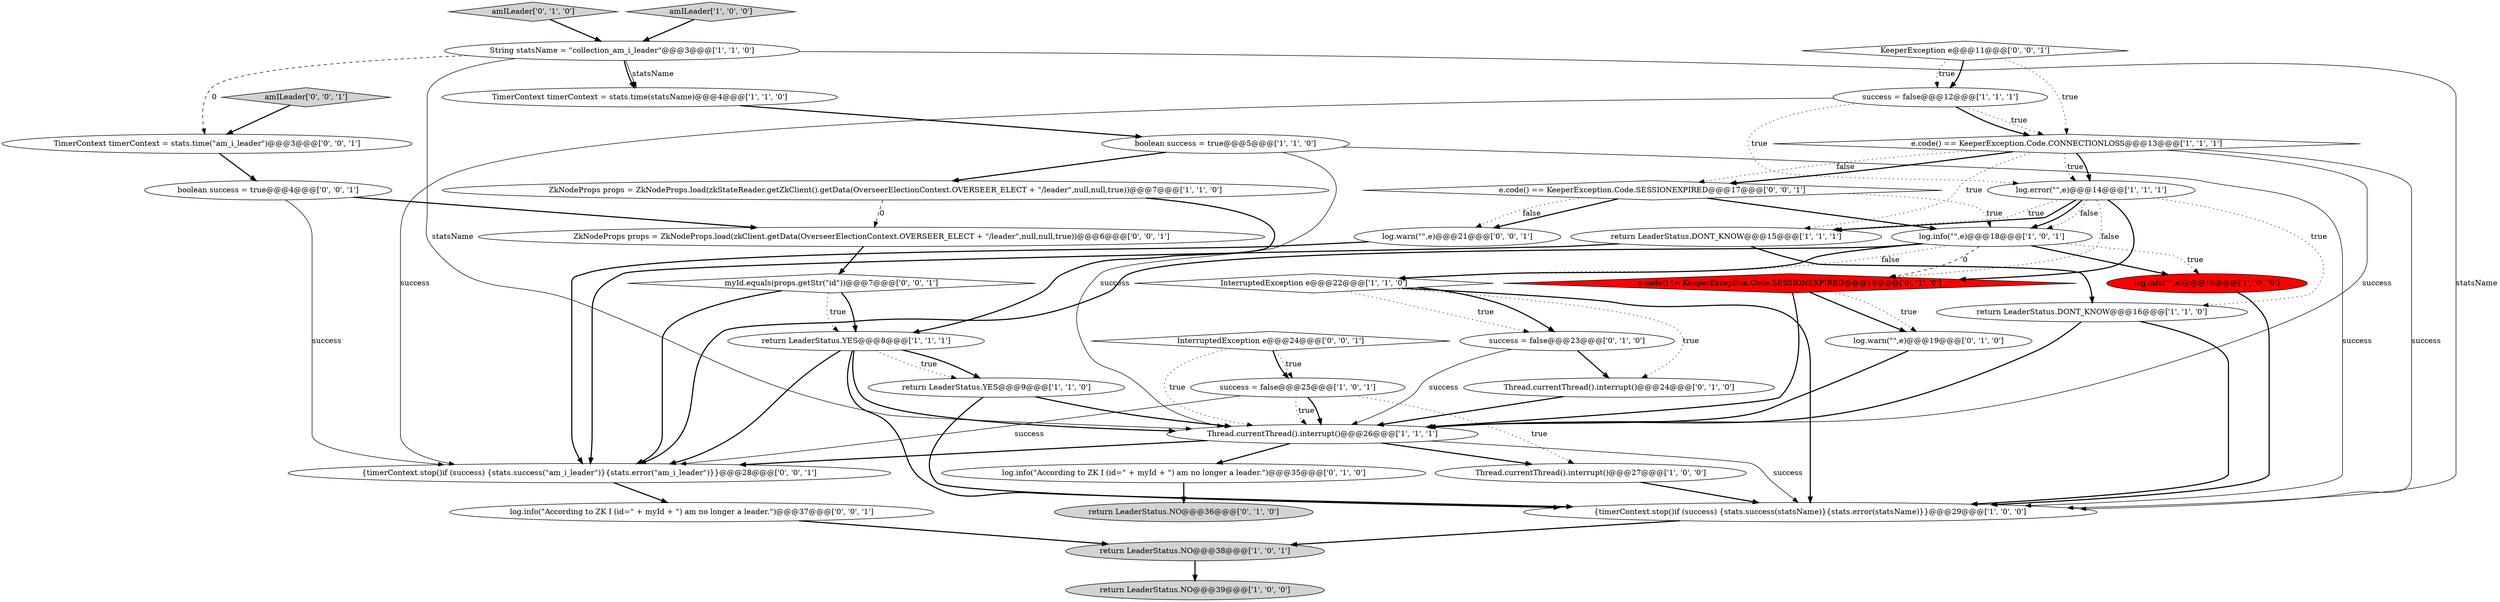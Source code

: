 digraph {
29 [style = filled, label = "log.info(\"According to ZK I (id=\" + myId + \") am no longer a leader.\")@@@37@@@['0', '0', '1']", fillcolor = white, shape = ellipse image = "AAA0AAABBB3BBB"];
10 [style = filled, label = "log.error(\"\",e)@@@14@@@['1', '1', '1']", fillcolor = white, shape = ellipse image = "AAA0AAABBB1BBB"];
7 [style = filled, label = "return LeaderStatus.YES@@@8@@@['1', '1', '1']", fillcolor = white, shape = ellipse image = "AAA0AAABBB1BBB"];
26 [style = filled, label = "Thread.currentThread().interrupt()@@@24@@@['0', '1', '0']", fillcolor = white, shape = ellipse image = "AAA0AAABBB2BBB"];
27 [style = filled, label = "amILeader['0', '1', '0']", fillcolor = lightgray, shape = diamond image = "AAA0AAABBB2BBB"];
28 [style = filled, label = "e.code() == KeeperException.Code.SESSIONEXPIRED@@@17@@@['0', '0', '1']", fillcolor = white, shape = diamond image = "AAA0AAABBB3BBB"];
8 [style = filled, label = "return LeaderStatus.DONT_KNOW@@@15@@@['1', '1', '1']", fillcolor = white, shape = ellipse image = "AAA0AAABBB1BBB"];
22 [style = filled, label = "log.info(\"According to ZK I (id=\" + myId + \") am no longer a leader.\")@@@35@@@['0', '1', '0']", fillcolor = white, shape = ellipse image = "AAA0AAABBB2BBB"];
2 [style = filled, label = "return LeaderStatus.NO@@@39@@@['1', '0', '0']", fillcolor = lightgray, shape = ellipse image = "AAA0AAABBB1BBB"];
23 [style = filled, label = "success = false@@@23@@@['0', '1', '0']", fillcolor = white, shape = ellipse image = "AAA0AAABBB2BBB"];
30 [style = filled, label = "ZkNodeProps props = ZkNodeProps.load(zkClient.getData(OverseerElectionContext.OVERSEER_ELECT + \"/leader\",null,null,true))@@@6@@@['0', '0', '1']", fillcolor = white, shape = ellipse image = "AAA0AAABBB3BBB"];
31 [style = filled, label = "TimerContext timerContext = stats.time(\"am_i_leader\")@@@3@@@['0', '0', '1']", fillcolor = white, shape = ellipse image = "AAA0AAABBB3BBB"];
5 [style = filled, label = "log.info(\"\",e)@@@19@@@['1', '0', '0']", fillcolor = red, shape = ellipse image = "AAA1AAABBB1BBB"];
34 [style = filled, label = "log.warn(\"\",e)@@@21@@@['0', '0', '1']", fillcolor = white, shape = ellipse image = "AAA0AAABBB3BBB"];
14 [style = filled, label = "ZkNodeProps props = ZkNodeProps.load(zkStateReader.getZkClient().getData(OverseerElectionContext.OVERSEER_ELECT + \"/leader\",null,null,true))@@@7@@@['1', '1', '0']", fillcolor = white, shape = ellipse image = "AAA0AAABBB1BBB"];
6 [style = filled, label = "amILeader['1', '0', '0']", fillcolor = lightgray, shape = diamond image = "AAA0AAABBB1BBB"];
9 [style = filled, label = "InterruptedException e@@@22@@@['1', '1', '0']", fillcolor = white, shape = diamond image = "AAA0AAABBB1BBB"];
18 [style = filled, label = "log.info(\"\",e)@@@18@@@['1', '0', '1']", fillcolor = white, shape = ellipse image = "AAA0AAABBB1BBB"];
13 [style = filled, label = "boolean success = true@@@5@@@['1', '1', '0']", fillcolor = white, shape = ellipse image = "AAA0AAABBB1BBB"];
24 [style = filled, label = "return LeaderStatus.NO@@@36@@@['0', '1', '0']", fillcolor = lightgray, shape = ellipse image = "AAA0AAABBB2BBB"];
11 [style = filled, label = "return LeaderStatus.DONT_KNOW@@@16@@@['1', '1', '0']", fillcolor = white, shape = ellipse image = "AAA0AAABBB1BBB"];
17 [style = filled, label = "success = false@@@12@@@['1', '1', '1']", fillcolor = white, shape = ellipse image = "AAA0AAABBB1BBB"];
12 [style = filled, label = "success = false@@@25@@@['1', '0', '1']", fillcolor = white, shape = ellipse image = "AAA0AAABBB1BBB"];
16 [style = filled, label = "return LeaderStatus.YES@@@9@@@['1', '1', '0']", fillcolor = white, shape = ellipse image = "AAA0AAABBB1BBB"];
4 [style = filled, label = "String statsName = \"collection_am_i_leader\"@@@3@@@['1', '1', '0']", fillcolor = white, shape = ellipse image = "AAA0AAABBB1BBB"];
33 [style = filled, label = "myId.equals(props.getStr(\"id\"))@@@7@@@['0', '0', '1']", fillcolor = white, shape = diamond image = "AAA0AAABBB3BBB"];
1 [style = filled, label = "e.code() == KeeperException.Code.CONNECTIONLOSS@@@13@@@['1', '1', '1']", fillcolor = white, shape = diamond image = "AAA0AAABBB1BBB"];
32 [style = filled, label = "boolean success = true@@@4@@@['0', '0', '1']", fillcolor = white, shape = ellipse image = "AAA0AAABBB3BBB"];
38 [style = filled, label = "KeeperException e@@@11@@@['0', '0', '1']", fillcolor = white, shape = diamond image = "AAA0AAABBB3BBB"];
20 [style = filled, label = "{timerContext.stop()if (success) {stats.success(statsName)}{stats.error(statsName)}}@@@29@@@['1', '0', '0']", fillcolor = white, shape = ellipse image = "AAA0AAABBB1BBB"];
25 [style = filled, label = "e.code() != KeeperException.Code.SESSIONEXPIRED@@@18@@@['0', '1', '0']", fillcolor = red, shape = diamond image = "AAA1AAABBB2BBB"];
37 [style = filled, label = "InterruptedException e@@@24@@@['0', '0', '1']", fillcolor = white, shape = diamond image = "AAA0AAABBB3BBB"];
36 [style = filled, label = "amILeader['0', '0', '1']", fillcolor = lightgray, shape = diamond image = "AAA0AAABBB3BBB"];
19 [style = filled, label = "Thread.currentThread().interrupt()@@@27@@@['1', '0', '0']", fillcolor = white, shape = ellipse image = "AAA0AAABBB1BBB"];
35 [style = filled, label = "{timerContext.stop()if (success) {stats.success(\"am_i_leader\")}{stats.error(\"am_i_leader\")}}@@@28@@@['0', '0', '1']", fillcolor = white, shape = ellipse image = "AAA0AAABBB3BBB"];
3 [style = filled, label = "Thread.currentThread().interrupt()@@@26@@@['1', '1', '1']", fillcolor = white, shape = ellipse image = "AAA0AAABBB1BBB"];
15 [style = filled, label = "return LeaderStatus.NO@@@38@@@['1', '0', '1']", fillcolor = lightgray, shape = ellipse image = "AAA0AAABBB1BBB"];
21 [style = filled, label = "log.warn(\"\",e)@@@19@@@['0', '1', '0']", fillcolor = white, shape = ellipse image = "AAA0AAABBB2BBB"];
0 [style = filled, label = "TimerContext timerContext = stats.time(statsName)@@@4@@@['1', '1', '0']", fillcolor = white, shape = ellipse image = "AAA0AAABBB1BBB"];
10->8 [style = dotted, label="true"];
29->15 [style = bold, label=""];
0->13 [style = bold, label=""];
5->20 [style = bold, label=""];
17->35 [style = solid, label="success"];
17->1 [style = dotted, label="true"];
7->35 [style = bold, label=""];
37->3 [style = dotted, label="true"];
4->0 [style = solid, label="statsName"];
1->20 [style = solid, label="success"];
14->7 [style = bold, label=""];
3->35 [style = bold, label=""];
1->28 [style = bold, label=""];
10->8 [style = bold, label=""];
3->19 [style = bold, label=""];
28->18 [style = dotted, label="true"];
7->16 [style = bold, label=""];
7->16 [style = dotted, label="true"];
18->35 [style = bold, label=""];
8->11 [style = bold, label=""];
20->15 [style = bold, label=""];
13->14 [style = bold, label=""];
18->9 [style = dotted, label="false"];
18->25 [style = dashed, label="0"];
25->21 [style = bold, label=""];
25->21 [style = dotted, label="true"];
21->3 [style = bold, label=""];
33->7 [style = bold, label=""];
16->3 [style = bold, label=""];
12->3 [style = dotted, label="true"];
9->26 [style = dotted, label="true"];
28->18 [style = bold, label=""];
4->3 [style = solid, label="statsName"];
19->20 [style = bold, label=""];
36->31 [style = bold, label=""];
25->3 [style = bold, label=""];
13->3 [style = solid, label="success"];
23->3 [style = solid, label="success"];
32->35 [style = solid, label="success"];
4->0 [style = bold, label=""];
38->1 [style = dotted, label="true"];
13->20 [style = solid, label="success"];
6->4 [style = bold, label=""];
10->25 [style = bold, label=""];
12->19 [style = dotted, label="true"];
18->9 [style = bold, label=""];
1->8 [style = dotted, label="true"];
18->5 [style = dotted, label="true"];
34->35 [style = bold, label=""];
16->20 [style = bold, label=""];
38->17 [style = bold, label=""];
10->18 [style = bold, label=""];
1->10 [style = dotted, label="true"];
35->29 [style = bold, label=""];
17->1 [style = bold, label=""];
30->33 [style = bold, label=""];
10->25 [style = dotted, label="false"];
26->3 [style = bold, label=""];
31->32 [style = bold, label=""];
12->35 [style = solid, label="success"];
9->20 [style = bold, label=""];
7->20 [style = bold, label=""];
32->30 [style = bold, label=""];
8->35 [style = bold, label=""];
4->20 [style = solid, label="statsName"];
37->12 [style = bold, label=""];
1->28 [style = dotted, label="false"];
11->3 [style = bold, label=""];
10->11 [style = dotted, label="true"];
9->23 [style = dotted, label="true"];
1->3 [style = solid, label="success"];
3->20 [style = solid, label="success"];
12->3 [style = bold, label=""];
10->18 [style = dotted, label="false"];
33->7 [style = dotted, label="true"];
11->20 [style = bold, label=""];
15->2 [style = bold, label=""];
33->35 [style = bold, label=""];
28->34 [style = bold, label=""];
28->34 [style = dotted, label="false"];
23->26 [style = bold, label=""];
4->31 [style = dashed, label="0"];
37->12 [style = dotted, label="true"];
3->22 [style = bold, label=""];
7->3 [style = bold, label=""];
9->23 [style = bold, label=""];
17->10 [style = dotted, label="true"];
27->4 [style = bold, label=""];
18->5 [style = bold, label=""];
38->17 [style = dotted, label="true"];
14->30 [style = dashed, label="0"];
22->24 [style = bold, label=""];
1->10 [style = bold, label=""];
}
